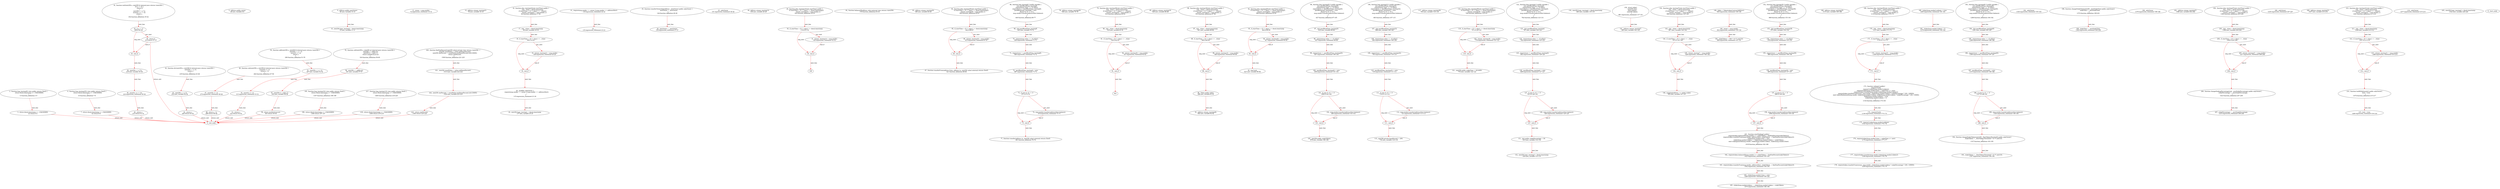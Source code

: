 digraph  {
13 [label="2_ function bug_tmstmp9() view public returns (bool) {\n    return block.timestamp >= 1546300800;\n  }\n13-function_definition-3-5", method="bug_tmstmp9()", type_label=function_definition];
22 [label="3_ return block.timestamp >= 1546300800;\n22-return-4-4", method="bug_tmstmp9()", type_label=return];
28 [label="5_ address public owner;\n28-new_variable-6-6", method="", type_label=new_variable];
33 [label="6_ function bug_tmstmp25() view public returns (bool) {\n    return block.timestamp >= 1546300800;\n  }\n33-function_definition-7-9", method="bug_tmstmp25()", type_label=function_definition];
42 [label="7_ return block.timestamp >= 1546300800;\n42-return-8-8", method="bug_tmstmp25()", type_label=return];
48 [label="9_ address public newOwner;\n48-new_variable-10-10", method="", type_label=new_variable];
53 [label="10_ uint256 bugv_tmstmp2 = block.timestamp;\n53-new_variable-11-11", method="", type_label=new_variable];
72 [label="13_ owner = msg.sender;\n72-expression_statement-14-14", method="", type_label=expression_statement];
78 [label="15_ address winner_tmstmp23;\n78-new_variable-16-16", method="", type_label=new_variable];
82 [label="16_ function play_tmstmp23(uint startTime) public {\n	uint _vtime = block.timestamp;\n	if (startTime + (5 * 1 days) == _vtime){\n		winner_tmstmp23 = msg.sender;}}\n82-function_definition-17-20", method="play_tmstmp23(uint startTime)", type_label=function_definition];
90 [label="17_ uint _vtime = block.timestamp;\n90-new_variable-18-18", method="play_tmstmp23(uint startTime)", type_label=new_variable];
98 [label="18_ if_startTime + (5 * 1 days) == _vtime\n98-if-19-20", method="play_tmstmp23(uint startTime)", type_label=if];
1642 [label="18_ end_if", method="play_tmstmp23(uint startTime)", type_label=end_if];
109 [label="19_ winner_tmstmp23 = msg.sender;\n109-expression_statement-20-20", method="play_tmstmp23(uint startTime)", type_label=expression_statement];
115 [label="20_ modifier onlyOwner {\n        require(msg.sender == owner || msg.sender == address(this));\n        _;\n    }\n115-expression_statement-21-24", method="", type_label=expression_statement];
118 [label="21_ require(msg.sender == owner || msg.sender == address(this));\n118-expression_statement-22-22", method="", type_label=expression_statement];
135 [label="22_ _;\n135-expression_statement-23-23", method="", type_label=expression_statement];
137 [label="24_ uint256 bugv_tmstmp1 = block.timestamp;\n137-new_variable-25-25", method="", type_label=new_variable];
144 [label="25_ function transferOwnership(address _newOwner) public onlyOwner {\n        newOwner = _newOwner;\n    }\n144-function_definition-26-28", method="transferOwnership(address _newOwner)", type_label=function_definition];
151 [label="25_ onlyOwner\n151-expression_statement-26-26", method="transferOwnership(address _newOwner)", type_label=expression_statement];
154 [label="26_ newOwner = _newOwner;\n154-expression_statement-27-27", method="transferOwnership(address _newOwner)", type_label=expression_statement];
158 [label="28_ address winner_tmstmp14;\n158-new_variable-29-29", method="", type_label=new_variable];
162 [label="29_ function play_tmstmp14(uint startTime) public {\n	if (startTime + (5 * 1 days) == block.timestamp){\n		winner_tmstmp14 = msg.sender;}}\n162-function_definition-30-32", method="play_tmstmp14(uint startTime)", type_label=function_definition];
170 [label="30_ if_startTime + (5 * 1 days) == block.timestamp\n170-if-31-32", method="play_tmstmp14(uint startTime)", type_label=if];
1714 [label="30_ end_if", method="play_tmstmp14(uint startTime)", type_label=end_if];
183 [label="31_ winner_tmstmp14 = msg.sender;\n183-expression_statement-32-32", method="play_tmstmp14(uint startTime)", type_label=expression_statement];
192 [label="34_ function mul(uint256 a, uint256 b) internal pure returns (uint256) {\n    if (a == 0) {\n      return 0;\n    }\n    uint256 c = a * b;\n    assert(c / a == b);\n    return c;\n  }\n192-function_definition-35-42", method="mul(uint256 a,uint256 b)", type_label=function_definition];
209 [label="35_ if_a == 0\n209-if-36-38", method="mul(uint256 a,uint256 b)", type_label=if];
1753 [label="35_ end_if", method="mul(uint256 a,uint256 b)", type_label=end_if];
214 [label="36_ return 0;\n214-return-37-37", method="mul(uint256 a,uint256 b)", type_label=return];
216 [label="38_ uint256 c = a * b;\n216-new_variable-39-39", method="mul(uint256 a,uint256 b)", type_label=new_variable];
224 [label="39_ assert(c / a == b);\n224-expression_statement-40-40", method="mul(uint256 a,uint256 b)", type_label=expression_statement];
233 [label="40_ return c;\n233-return-41-41", method="mul(uint256 a,uint256 b)", type_label=return];
235 [label="42_ function div(uint256 a, uint256 b) internal pure returns (uint256) {\n    uint256 c = a / b;\n    return c;\n  }\n235-function_definition-43-46", method="div(uint256 a,uint256 b)", type_label=function_definition];
252 [label="43_ uint256 c = a / b;\n252-new_variable-44-44", method="div(uint256 a,uint256 b)", type_label=new_variable];
260 [label="44_ return c;\n260-return-45-45", method="div(uint256 a,uint256 b)", type_label=return];
262 [label="46_ function sub(uint256 a, uint256 b) internal pure returns (uint256) {\n    assert(b <= a);\n    return a - b;\n  }\n262-function_definition-47-50", method="sub(uint256 a,uint256 b)", type_label=function_definition];
279 [label="47_ assert(b <= a);\n279-expression_statement-48-48", method="sub(uint256 a,uint256 b)", type_label=expression_statement];
286 [label="48_ return a - b;\n286-return-49-49", method="sub(uint256 a,uint256 b)", type_label=return];
290 [label="50_ function add(uint256 a, uint256 b) internal pure returns (uint256) {\n    uint256 c = a + b;\n    assert(c >= a);\n    return c;\n  }\n290-function_definition-51-55", method="add(uint256 a,uint256 b)", type_label=function_definition];
307 [label="51_ uint256 c = a + b;\n307-new_variable-52-52", method="add(uint256 a,uint256 b)", type_label=new_variable];
315 [label="52_ assert(c >= a);\n315-expression_statement-53-53", method="add(uint256 a,uint256 b)", type_label=expression_statement];
322 [label="53_ return c;\n322-return-54-54", method="add(uint256 a,uint256 b)", type_label=return];
324 [label="55_ function ceil(uint256 a, uint256 m) internal pure returns (uint256) {\n    uint256 c = add(a,m);\n    uint256 d = sub(c,1);\n    return mul(div(d,m),m);\n  }\n324-function_definition-56-60", method="ceil(uint256 a,uint256 m)", type_label=function_definition];
341 [label="56_ uint256 c = add(a,m);\n341-new_variable-57-57", method="ceil(uint256 a,uint256 m)", type_label=new_variable];
352 [label="57_ uint256 d = sub(c,1);\n352-new_variable-58-58", method="ceil(uint256 a,uint256 m)", type_label=new_variable];
363 [label="58_ return mul(div(d,m),m);\n363-return-59-59", method="ceil(uint256 a,uint256 m)", type_label=return];
378 [label="62_ function balanceOf(address who) external view returns (uint256);\n378-function_definition-63-63", method="balanceOf(address who)", type_label=function_definition];
390 [label="63_ address winner_tmstmp30;\n390-new_variable-64-64", method="", type_label=new_variable];
394 [label="64_ function play_tmstmp30(uint startTime) public {\n	if (startTime + (5 * 1 days) == block.timestamp){\n		winner_tmstmp30 = msg.sender;}}\n394-function_definition-65-67", method="play_tmstmp30(uint startTime)", type_label=function_definition];
402 [label="65_ if_startTime + (5 * 1 days) == block.timestamp\n402-if-66-67", method="play_tmstmp30(uint startTime)", type_label=if];
1946 [label="65_ end_if", method="play_tmstmp30(uint startTime)", type_label=end_if];
415 [label="66_ winner_tmstmp30 = msg.sender;\n415-expression_statement-67-67", method="play_tmstmp30(uint startTime)", type_label=expression_statement];
421 [label="67_ function transferFrom(address from, address to, uint256 value) external returns (bool);\n421-function_definition-68-68", method="transferFrom(address from,address to,uint256 value)", type_label=function_definition];
440 [label="68_ function bug_tmstmp8 () public payable {\n	uint pastBlockTime_tmstmp8;  \n	require(msg.value == 10 ether);  \n        require(now != pastBlockTime_tmstmp8);  \n        pastBlockTime_tmstmp8 = now;        \n        if(now % 15 == 0) {  \n            msg.sender.transfer(address(this).balance);\n        }\n    }\n440-function_definition-69-77", method="bug_tmstmp8()", type_label=function_definition];
445 [label="69_ uint pastBlockTime_tmstmp8;\n445-new_variable-70-70", method="bug_tmstmp8()", type_label=new_variable];
450 [label="70_ require(msg.value == 10 ether);\n450-expression_statement-71-71", method="bug_tmstmp8()", type_label=expression_statement];
460 [label="71_ require(now != pastBlockTime_tmstmp8);\n460-expression_statement-72-72", method="bug_tmstmp8()", type_label=expression_statement];
467 [label="72_ pastBlockTime_tmstmp8 = now;\n467-expression_statement-73-73", method="bug_tmstmp8()", type_label=expression_statement];
471 [label="73_ if_now % 15 == 0\n471-if-74-76", method="bug_tmstmp8()", type_label=if];
2015 [label="73_ end_if", method="bug_tmstmp8()", type_label=end_if];
478 [label="74_ msg.sender.transfer(address(this).balance);\n478-expression_statement-75-75", method="bug_tmstmp8()", type_label=expression_statement];
491 [label="77_ function transfer(address to, uint256 value) external returns (bool);\n491-function_definition-78-78", method="transfer(address to,uint256 value)", type_label=function_definition];
506 [label="78_ address winner_tmstmp39;\n506-new_variable-79-79", method="", type_label=new_variable];
510 [label="79_ function play_tmstmp39(uint startTime) public {\n	uint _vtime = block.timestamp;\n	if (startTime + (5 * 1 days) == _vtime){\n		winner_tmstmp39 = msg.sender;}}\n510-function_definition-80-83", method="play_tmstmp39(uint startTime)", type_label=function_definition];
518 [label="80_ uint _vtime = block.timestamp;\n518-new_variable-81-81", method="play_tmstmp39(uint startTime)", type_label=new_variable];
526 [label="81_ if_startTime + (5 * 1 days) == _vtime\n526-if-82-83", method="play_tmstmp39(uint startTime)", type_label=if];
2070 [label="81_ end_if", method="play_tmstmp39(uint startTime)", type_label=end_if];
537 [label="82_ winner_tmstmp39 = msg.sender;\n537-expression_statement-83-83", method="play_tmstmp39(uint startTime)", type_label=expression_statement];
549 [label="85_ address winner_tmstmp19;\n549-new_variable-86-86", method="", type_label=new_variable];
553 [label="86_ function play_tmstmp19(uint startTime) public {\n	uint _vtime = block.timestamp;\n	if (startTime + (5 * 1 days) == _vtime){\n		winner_tmstmp19 = msg.sender;}}\n553-function_definition-87-90", method="play_tmstmp19(uint startTime)", type_label=function_definition];
561 [label="87_ uint _vtime = block.timestamp;\n561-new_variable-88-88", method="play_tmstmp19(uint startTime)", type_label=new_variable];
569 [label="88_ if_startTime + (5 * 1 days) == _vtime\n569-if-89-90", method="play_tmstmp19(uint startTime)", type_label=if];
2113 [label="88_ end_if", method="play_tmstmp19(uint startTime)", type_label=end_if];
580 [label="89_ winner_tmstmp19 = msg.sender;\n580-expression_statement-90-90", method="play_tmstmp19(uint startTime)", type_label=expression_statement];
586 [label="90_ Token public token;\n586-new_variable-91-91", method="", type_label=new_variable];
592 [label="91_ address winner_tmstmp26;\n592-new_variable-92-92", method="", type_label=new_variable];
596 [label="92_ function play_tmstmp26(uint startTime) public {\n	if (startTime + (5 * 1 days) == block.timestamp){\n		winner_tmstmp26 = msg.sender;}}\n596-function_definition-93-95", method="play_tmstmp26(uint startTime)", type_label=function_definition];
604 [label="93_ if_startTime + (5 * 1 days) == block.timestamp\n604-if-94-95", method="play_tmstmp26(uint startTime)", type_label=if];
2148 [label="93_ end_if", method="play_tmstmp26(uint startTime)", type_label=end_if];
617 [label="94_ winner_tmstmp26 = msg.sender;\n617-expression_statement-95-95", method="play_tmstmp26(uint startTime)", type_label=expression_statement];
623 [label="95_ bool lock;\n623-new_variable-96-96", method="", type_label=new_variable];
627 [label="96_ function bug_tmstmp20 () public payable {\n	uint pastBlockTime_tmstmp20;  \n	require(msg.value == 10 ether);  \n        require(now != pastBlockTime_tmstmp20);  \n        pastBlockTime_tmstmp20 = now;        \n        if(now % 15 == 0) {  \n            msg.sender.transfer(address(this).balance);\n        }\n    }\n627-function_definition-97-105", method="bug_tmstmp20()", type_label=function_definition];
632 [label="97_ uint pastBlockTime_tmstmp20;\n632-new_variable-98-98", method="bug_tmstmp20()", type_label=new_variable];
637 [label="98_ require(msg.value == 10 ether);\n637-expression_statement-99-99", method="bug_tmstmp20()", type_label=expression_statement];
647 [label="99_ require(now != pastBlockTime_tmstmp20);\n647-expression_statement-100-100", method="bug_tmstmp20()", type_label=expression_statement];
654 [label="100_ pastBlockTime_tmstmp20 = now;\n654-expression_statement-101-101", method="bug_tmstmp20()", type_label=expression_statement];
658 [label="101_ if_now % 15 == 0\n658-if-102-104", method="bug_tmstmp20()", type_label=if];
2202 [label="101_ end_if", method="bug_tmstmp20()", type_label=end_if];
665 [label="102_ msg.sender.transfer(address(this).balance);\n665-expression_statement-103-103", method="bug_tmstmp20()", type_label=expression_statement];
678 [label="105_ uint256 public stakeTokens;\n678-new_variable-106-106", method="", type_label=new_variable];
683 [label="106_ function bug_tmstmp32 () public payable {\n	uint pastBlockTime_tmstmp32;  \n	require(msg.value == 10 ether);  \n        require(now != pastBlockTime_tmstmp32);  \n        pastBlockTime_tmstmp32 = now;        \n        if(now % 15 == 0) {  \n            msg.sender.transfer(address(this).balance);\n        }\n    }\n683-function_definition-107-115", method="bug_tmstmp32()", type_label=function_definition];
688 [label="107_ uint pastBlockTime_tmstmp32;\n688-new_variable-108-108", method="bug_tmstmp32()", type_label=new_variable];
693 [label="108_ require(msg.value == 10 ether);\n693-expression_statement-109-109", method="bug_tmstmp32()", type_label=expression_statement];
703 [label="109_ require(now != pastBlockTime_tmstmp32);\n703-expression_statement-110-110", method="bug_tmstmp32()", type_label=expression_statement];
710 [label="110_ pastBlockTime_tmstmp32 = now;\n710-expression_statement-111-111", method="bug_tmstmp32()", type_label=expression_statement];
714 [label="111_ if_now % 15 == 0\n714-if-112-114", method="bug_tmstmp32()", type_label=if];
2258 [label="111_ end_if", method="bug_tmstmp32()", type_label=end_if];
721 [label="112_ msg.sender.transfer(address(this).balance);\n721-expression_statement-113-113", method="bug_tmstmp32()", type_label=expression_statement];
734 [label="115_ uint256 private basePercent = 200;\n734-new_variable-116-116", method="", type_label=new_variable];
745 [label="117_ address winner_tmstmp38;\n745-new_variable-118-118", method="", type_label=new_variable];
749 [label="118_ function play_tmstmp38(uint startTime) public {\n	if (startTime + (5 * 1 days) == block.timestamp){\n		winner_tmstmp38 = msg.sender;}}\n749-function_definition-119-121", method="play_tmstmp38(uint startTime)", type_label=function_definition];
757 [label="119_ if_startTime + (5 * 1 days) == block.timestamp\n757-if-120-121", method="play_tmstmp38(uint startTime)", type_label=if];
2301 [label="119_ end_if", method="play_tmstmp38(uint startTime)", type_label=end_if];
770 [label="120_ winner_tmstmp38 = msg.sender;\n770-expression_statement-121-121", method="play_tmstmp38(uint startTime)", type_label=expression_statement];
776 [label="121_ uint256 public stakeTime = 1814400;\n776-new_variable-122-122", method="", type_label=new_variable];
782 [label="122_ function bug_tmstmp4 () public payable {\n	uint pastBlockTime_tmstmp4;  \n	require(msg.value == 10 ether);  \n        require(now != pastBlockTime_tmstmp4);  \n        pastBlockTime_tmstmp4 = now;        \n        if(now % 15 == 0) {  \n            msg.sender.transfer(address(this).balance);\n        }\n    }\n782-function_definition-123-131", method="bug_tmstmp4()", type_label=function_definition];
787 [label="123_ uint pastBlockTime_tmstmp4;\n787-new_variable-124-124", method="bug_tmstmp4()", type_label=new_variable];
792 [label="124_ require(msg.value == 10 ether);\n792-expression_statement-125-125", method="bug_tmstmp4()", type_label=expression_statement];
802 [label="125_ require(now != pastBlockTime_tmstmp4);\n802-expression_statement-126-126", method="bug_tmstmp4()", type_label=expression_statement];
809 [label="126_ pastBlockTime_tmstmp4 = now;\n809-expression_statement-127-127", method="bug_tmstmp4()", type_label=expression_statement];
813 [label="127_ if_now % 15 == 0\n813-if-128-130", method="bug_tmstmp4()", type_label=if];
2357 [label="127_ end_if", method="bug_tmstmp4()", type_label=end_if];
820 [label="128_ msg.sender.transfer(address(this).balance);\n820-expression_statement-129-129", method="bug_tmstmp4()", type_label=expression_statement];
833 [label="131_ uint public stakePercentage = 30;\n833-new_variable-132-132", method="", type_label=new_variable];
839 [label="132_ uint256 bugv_tmstmp3 = block.timestamp;\n839-new_variable-133-133", method="", type_label=new_variable];
860 [label="134_ uint256 bugv_tmstmp4 = block.timestamp;\n860-new_variable-135-135", method="", type_label=new_variable];
881 [label="136_ struct stake{\n        uint256 time;\n        bool redeem;\n        uint256 tokens;\n    }\n881-expression_statement-137-141", method="stake()", type_label=expression_statement];
895 [label="141_ address winner_tmstmp7;\n895-new_variable-142-142", method="", type_label=new_variable];
899 [label="142_ function play_tmstmp7(uint startTime) public {\n	uint _vtime = block.timestamp;\n	if (startTime + (5 * 1 days) == _vtime){\n		winner_tmstmp7 = msg.sender;}}\n899-function_definition-143-146", method="play_tmstmp7(uint startTime)", type_label=function_definition];
907 [label="143_ uint _vtime = block.timestamp;\n907-new_variable-144-144", method="play_tmstmp7(uint startTime)", type_label=new_variable];
915 [label="144_ if_startTime + (5 * 1 days) == _vtime\n915-if-145-146", method="play_tmstmp7(uint startTime)", type_label=if];
2459 [label="144_ end_if", method="play_tmstmp7(uint startTime)", type_label=end_if];
926 [label="145_ winner_tmstmp7 = msg.sender;\n926-expression_statement-146-146", method="play_tmstmp7(uint startTime)", type_label=expression_statement];
932 [label="146_ mapping(address => stake) staker;\n932-new_variable-147-147", method="", type_label=new_variable];
945 [label="148_ token = Token(tokenContractAddress);\n945-expression_statement-149-149", method="", type_label=expression_statement];
952 [label="149_ owner = msg.sender;\n952-expression_statement-150-150", method="", type_label=expression_statement];
958 [label="150_ stakeTokens = 500 * 10 ** uint(10);\n958-expression_statement-151-151", method="", type_label=expression_statement];
968 [label="152_ function bug_tmstmp36 () public payable {\n	uint pastBlockTime_tmstmp36;  \n	require(msg.value == 10 ether);  \n        require(now != pastBlockTime_tmstmp36);  \n        pastBlockTime_tmstmp36 = now;        \n        if(now % 15 == 0) {  \n            msg.sender.transfer(address(this).balance);\n        }\n    }\n968-function_definition-153-161", method="bug_tmstmp36()", type_label=function_definition];
973 [label="153_ uint pastBlockTime_tmstmp36;\n973-new_variable-154-154", method="bug_tmstmp36()", type_label=new_variable];
978 [label="154_ require(msg.value == 10 ether);\n978-expression_statement-155-155", method="bug_tmstmp36()", type_label=expression_statement];
988 [label="155_ require(now != pastBlockTime_tmstmp36);\n988-expression_statement-156-156", method="bug_tmstmp36()", type_label=expression_statement];
995 [label="156_ pastBlockTime_tmstmp36 = now;\n995-expression_statement-157-157", method="bug_tmstmp36()", type_label=expression_statement];
999 [label="157_ if_now % 15 == 0\n999-if-158-160", method="bug_tmstmp36()", type_label=if];
2543 [label="157_ end_if", method="bug_tmstmp36()", type_label=end_if];
1006 [label="158_ msg.sender.transfer(address(this).balance);\n1006-expression_statement-159-159", method="bug_tmstmp36()", type_label=expression_statement];
1019 [label="161_ function startStaking() public{\n        require(token.balanceOf(msg.sender) >= stakeTokens + findOnePercent(stakeTokens));\n        require(token.transferFrom(msg.sender, address(this), stakeTokens  + findOnePercent(stakeTokens)));\n        staker[msg.sender].time = now;\n        staker[msg.sender].tokens =  staker[msg.sender].tokens + stakeTokens;\n        emit stakingstarted(msg.sender, staker[msg.sender].tokens, staker[msg.sender].time);\n    }\n1019-function_definition-162-168", method="startStaking()", type_label=function_definition];
1023 [label="162_ require(token.balanceOf(msg.sender) >= stakeTokens + findOnePercent(stakeTokens));\n1023-expression_statement-163-163", method="startStaking()", type_label=expression_statement];
1042 [label="163_ require(token.transferFrom(msg.sender, address(this), stakeTokens  + findOnePercent(stakeTokens)));\n1042-expression_statement-164-164", method="startStaking()", type_label=expression_statement];
1065 [label="164_ staker[msg.sender].time = now;\n1065-expression_statement-165-165", method="startStaking()", type_label=expression_statement];
1075 [label="165_ staker[msg.sender].tokens =  staker[msg.sender].tokens + stakeTokens;\n1075-expression_statement-166-166", method="startStaking()", type_label=expression_statement];
1115 [label="168_ address winner_tmstmp35;\n1115-new_variable-169-169", method="", type_label=new_variable];
1119 [label="169_ function play_tmstmp35(uint startTime) public {\n	uint _vtime = block.timestamp;\n	if (startTime + (5 * 1 days) == _vtime){\n		winner_tmstmp35 = msg.sender;}}\n1119-function_definition-170-173", method="play_tmstmp35(uint startTime)", type_label=function_definition];
1127 [label="170_ uint _vtime = block.timestamp;\n1127-new_variable-171-171", method="play_tmstmp35(uint startTime)", type_label=new_variable];
1135 [label="171_ if_startTime + (5 * 1 days) == _vtime\n1135-if-172-173", method="play_tmstmp35(uint startTime)", type_label=if];
2679 [label="171_ end_if", method="play_tmstmp35(uint startTime)", type_label=end_if];
1146 [label="172_ winner_tmstmp35 = msg.sender;\n1146-expression_statement-173-173", method="play_tmstmp35(uint startTime)", type_label=expression_statement];
1152 [label="173_ function redeem() public{\n        require(!lock);\n        require(!staker[msg.sender].redeem);\n        require(staker[msg.sender].time + stakeTime <= now);\n        require(token.transfer(msg.sender,staker[msg.sender].tokens));\n        require(token.transferFrom(owner, msg.sender ,staker[msg.sender].tokens * stakePercentage * 100 / 10000));\n        emit tokensRedeemed(msg.sender, staker[msg.sender].tokens, staker[msg.sender].tokens * stakePercentage * 100 / 10000);\n        staker[msg.sender].redeem = true;\n        staker[msg.sender].tokens = 0;\n    }\n1152-function_definition-174-183", method="redeem()", type_label=function_definition];
1156 [label="174_ require(!lock);\n1156-expression_statement-175-175", method="redeem()", type_label=expression_statement];
1162 [label="175_ require(!staker[msg.sender].redeem);\n1162-expression_statement-176-176", method="redeem()", type_label=expression_statement];
1174 [label="176_ require(staker[msg.sender].time + stakeTime <= now);\n1174-expression_statement-177-177", method="redeem()", type_label=expression_statement];
1189 [label="177_ require(token.transfer(msg.sender,staker[msg.sender].tokens));\n1189-expression_statement-178-178", method="redeem()", type_label=expression_statement];
1209 [label="178_ require(token.transferFrom(owner, msg.sender ,staker[msg.sender].tokens * stakePercentage * 100 / 10000));\n1209-expression_statement-179-179", method="redeem()", type_label=expression_statement];
1265 [label="180_ staker[msg.sender].redeem = true;\n1265-expression_statement-181-181", method="redeem()", type_label=expression_statement];
1276 [label="181_ staker[msg.sender].tokens = 0;\n1276-expression_statement-182-182", method="redeem()", type_label=expression_statement];
1286 [label="183_ function bug_tmstmp40 () public payable {\n	uint pastBlockTime_tmstmp40;  \n	require(msg.value == 10 ether);  \n        require(now != pastBlockTime_tmstmp40);  \n        pastBlockTime_tmstmp40 = now;        \n        if(now % 15 == 0) {  \n            msg.sender.transfer(address(this).balance);\n        }\n    }\n1286-function_definition-184-192", method="bug_tmstmp40()", type_label=function_definition];
1291 [label="184_ uint pastBlockTime_tmstmp40;\n1291-new_variable-185-185", method="bug_tmstmp40()", type_label=new_variable];
1296 [label="185_ require(msg.value == 10 ether);\n1296-expression_statement-186-186", method="bug_tmstmp40()", type_label=expression_statement];
1306 [label="186_ require(now != pastBlockTime_tmstmp40);\n1306-expression_statement-187-187", method="bug_tmstmp40()", type_label=expression_statement];
1313 [label="187_ pastBlockTime_tmstmp40 = now;\n1313-expression_statement-188-188", method="bug_tmstmp40()", type_label=expression_statement];
1317 [label="188_ if_now % 15 == 0\n1317-if-189-191", method="bug_tmstmp40()", type_label=if];
2861 [label="188_ end_if", method="bug_tmstmp40()", type_label=end_if];
1324 [label="189_ msg.sender.transfer(address(this).balance);\n1324-expression_statement-190-190", method="bug_tmstmp40()", type_label=expression_statement];
1337 [label="192_ function changeStakeTokens(uint256 _NewTokensThreshold) public onlyOwner{\n        stakeTokens = _NewTokensThreshold * 10 ** uint(10);\n    }\n1337-function_definition-193-195", method="changeStakeTokens(uint256 _NewTokensThreshold)", type_label=function_definition];
1344 [label="192_ onlyOwner\n1344-expression_statement-193-193", method="changeStakeTokens(uint256 _NewTokensThreshold)", type_label=expression_statement];
1347 [label="193_ stakeTokens = _NewTokensThreshold * 10 ** uint(10);\n1347-expression_statement-194-194", method="changeStakeTokens(uint256 _NewTokensThreshold)", type_label=expression_statement];
1357 [label="195_ function bug_tmstmp33() view public returns (bool) {\n    return block.timestamp >= 1546300800;\n  }\n1357-function_definition-196-198", method="bug_tmstmp33()", type_label=function_definition];
1366 [label="196_ return block.timestamp >= 1546300800;\n1366-return-197-197", method="bug_tmstmp33()", type_label=return];
1372 [label="198_ function changeStakeTime(uint256 _newStakeTime) public onlyOwner{\n        stakeTime = _newStakeTime;\n    }\n1372-function_definition-199-201", method="changeStakeTime(uint256 _newStakeTime)", type_label=function_definition];
1379 [label="198_ onlyOwner\n1379-expression_statement-199-199", method="changeStakeTime(uint256 _newStakeTime)", type_label=expression_statement];
1382 [label="199_ stakeTime = _newStakeTime;\n1382-expression_statement-200-200", method="changeStakeTime(uint256 _newStakeTime)", type_label=expression_statement];
1386 [label="201_ address winner_tmstmp27;\n1386-new_variable-202-202", method="", type_label=new_variable];
1390 [label="202_ function play_tmstmp27(uint startTime) public {\n	uint _vtime = block.timestamp;\n	if (startTime + (5 * 1 days) == _vtime){\n		winner_tmstmp27 = msg.sender;}}\n1390-function_definition-203-206", method="play_tmstmp27(uint startTime)", type_label=function_definition];
1398 [label="203_ uint _vtime = block.timestamp;\n1398-new_variable-204-204", method="play_tmstmp27(uint startTime)", type_label=new_variable];
1406 [label="204_ if_startTime + (5 * 1 days) == _vtime\n1406-if-205-206", method="play_tmstmp27(uint startTime)", type_label=if];
2950 [label="204_ end_if", method="play_tmstmp27(uint startTime)", type_label=end_if];
1417 [label="205_ winner_tmstmp27 = msg.sender;\n1417-expression_statement-206-206", method="play_tmstmp27(uint startTime)", type_label=expression_statement];
1423 [label="206_ function changeStakingPercentage(uint _newStakePercentage) public onlyOwner{\n        stakePercentage = _newStakePercentage;\n    }\n1423-function_definition-207-209", method="changeStakingPercentage(uint _newStakePercentage)", type_label=function_definition];
1430 [label="206_ onlyOwner\n1430-expression_statement-207-207", method="changeStakingPercentage(uint _newStakePercentage)", type_label=expression_statement];
1433 [label="207_ stakePercentage = _newStakePercentage;\n1433-expression_statement-208-208", method="changeStakingPercentage(uint _newStakePercentage)", type_label=expression_statement];
1437 [label="209_ address winner_tmstmp31;\n1437-new_variable-210-210", method="", type_label=new_variable];
1441 [label="210_ function play_tmstmp31(uint startTime) public {\n	uint _vtime = block.timestamp;\n	if (startTime + (5 * 1 days) == _vtime){\n		winner_tmstmp31 = msg.sender;}}\n1441-function_definition-211-214", method="play_tmstmp31(uint startTime)", type_label=function_definition];
1449 [label="211_ uint _vtime = block.timestamp;\n1449-new_variable-212-212", method="play_tmstmp31(uint startTime)", type_label=new_variable];
1457 [label="212_ if_startTime + (5 * 1 days) == _vtime\n1457-if-213-214", method="play_tmstmp31(uint startTime)", type_label=if];
3001 [label="212_ end_if", method="play_tmstmp31(uint startTime)", type_label=end_if];
1468 [label="213_ winner_tmstmp31 = msg.sender;\n1468-expression_statement-214-214", method="play_tmstmp31(uint startTime)", type_label=expression_statement];
1474 [label="214_ function lockWithdrawals() public onlyOwner{\n        lock = true;\n    }\n1474-function_definition-215-217", method="lockWithdrawals()", type_label=function_definition];
1477 [label="214_ onlyOwner\n1477-expression_statement-215-215", method="lockWithdrawals()", type_label=expression_statement];
1480 [label="215_ lock = true;\n1480-expression_statement-216-216", method="lockWithdrawals()", type_label=expression_statement];
1485 [label="217_ function bug_tmstmp13() view public returns (bool) {\n    return block.timestamp >= 1546300800;\n  }\n1485-function_definition-218-220", method="bug_tmstmp13()", type_label=function_definition];
1494 [label="218_ return block.timestamp >= 1546300800;\n1494-return-219-219", method="bug_tmstmp13()", type_label=return];
1500 [label="220_ function findOnePercent(uint256 value) private view returns (uint256)  {\n        uint256 roundValue = value.ceil(basePercent);\n        uint256 onePercent = roundValue.mul(basePercent).div(10000);\n        return onePercent;\n    }\n1500-function_definition-221-225", method="findOnePercent(uint256 value)", type_label=function_definition];
1513 [label="221_ uint256 roundValue = value.ceil(basePercent);\n1513-new_variable-222-222", method="findOnePercent(uint256 value)", type_label=new_variable];
1524 [label="222_ uint256 onePercent = roundValue.mul(basePercent).div(10000);\n1524-new_variable-223-223", method="findOnePercent(uint256 value)", type_label=new_variable];
1540 [label="223_ return onePercent;\n1540-return-224-224", method="findOnePercent(uint256 value)", type_label=return];
1542 [label="225_ uint256 bugv_tmstmp5 = block.timestamp;\n1542-new_variable-226-226", method="", type_label=new_variable];
1 [label="0_ start_node", method="", type_label=start];
2 [label="0_ exit_node", method="", type_label=exit];
189;
543;
13 -> 22  [color=red, controlflow_type=next_line, edge_type=CFG_edge, key=0, label=next_line];
22 -> 2  [color=red, controlflow_type=return_exit, edge_type=CFG_edge, key=0, label=return_exit];
33 -> 42  [color=red, controlflow_type=next_line, edge_type=CFG_edge, key=0, label=next_line];
42 -> 2  [color=red, controlflow_type=return_exit, edge_type=CFG_edge, key=0, label=return_exit];
48 -> 53  [color=red, controlflow_type=next_line, edge_type=CFG_edge, key=0, label=next_line];
82 -> 90  [color=red, controlflow_type=next_line, edge_type=CFG_edge, key=0, label=next_line];
90 -> 98  [color=red, controlflow_type=next_line, edge_type=CFG_edge, key=0, label=next_line];
98 -> 109  [color=red, controlflow_type=pos_next, edge_type=CFG_edge, key=0, label=pos_next];
98 -> 1642  [color=red, controlflow_type=neg_next, edge_type=CFG_edge, key=0, label=neg_next];
1642 -> 115  [color=red, controlflow_type=next_line, edge_type=CFG_edge, key=0, label=next_line];
109 -> 1642  [color=red, controlflow_type=end_if, edge_type=CFG_edge, key=0, label=end_if];
115 -> 137  [color=red, controlflow_type=next_line, edge_type=CFG_edge, key=0, label=next_line];
118 -> 135  [color=red, controlflow_type=next_line, edge_type=CFG_edge, key=0, label=next_line];
144 -> 154  [color=red, controlflow_type=next_line, edge_type=CFG_edge, key=0, label=next_line];
162 -> 170  [color=red, controlflow_type=next_line, edge_type=CFG_edge, key=0, label=next_line];
170 -> 183  [color=red, controlflow_type=pos_next, edge_type=CFG_edge, key=0, label=pos_next];
170 -> 1714  [color=red, controlflow_type=neg_next, edge_type=CFG_edge, key=0, label=neg_next];
1714 -> 189  [color=red, controlflow_type=next_line, edge_type=CFG_edge, key=0, label=next_line];
183 -> 1714  [color=red, controlflow_type=end_if, edge_type=CFG_edge, key=0, label=end_if];
192 -> 209  [color=red, controlflow_type=next_line, edge_type=CFG_edge, key=0, label=next_line];
209 -> 214  [color=red, controlflow_type=pos_next, edge_type=CFG_edge, key=0, label=pos_next];
209 -> 1753  [color=red, controlflow_type=neg_next, edge_type=CFG_edge, key=0, label=neg_next];
1753 -> 216  [color=red, controlflow_type=next_line, edge_type=CFG_edge, key=0, label=next_line];
214 -> 1753  [color=red, controlflow_type=end_if, edge_type=CFG_edge, key=0, label=end_if];
214 -> 2  [color=red, controlflow_type=return_exit, edge_type=CFG_edge, key=0, label=return_exit];
216 -> 224  [color=red, controlflow_type=next_line, edge_type=CFG_edge, key=0, label=next_line];
224 -> 233  [color=red, controlflow_type=next_line, edge_type=CFG_edge, key=0, label=next_line];
233 -> 2  [color=red, controlflow_type=return_exit, edge_type=CFG_edge, key=0, label=return_exit];
235 -> 252  [color=red, controlflow_type=next_line, edge_type=CFG_edge, key=0, label=next_line];
252 -> 260  [color=red, controlflow_type=next_line, edge_type=CFG_edge, key=0, label=next_line];
260 -> 2  [color=red, controlflow_type=return_exit, edge_type=CFG_edge, key=0, label=return_exit];
262 -> 279  [color=red, controlflow_type=next_line, edge_type=CFG_edge, key=0, label=next_line];
279 -> 286  [color=red, controlflow_type=next_line, edge_type=CFG_edge, key=0, label=next_line];
286 -> 2  [color=red, controlflow_type=return_exit, edge_type=CFG_edge, key=0, label=return_exit];
290 -> 307  [color=red, controlflow_type=next_line, edge_type=CFG_edge, key=0, label=next_line];
307 -> 315  [color=red, controlflow_type=next_line, edge_type=CFG_edge, key=0, label=next_line];
315 -> 322  [color=red, controlflow_type=next_line, edge_type=CFG_edge, key=0, label=next_line];
322 -> 2  [color=red, controlflow_type=return_exit, edge_type=CFG_edge, key=0, label=return_exit];
324 -> 341  [color=red, controlflow_type=next_line, edge_type=CFG_edge, key=0, label=next_line];
341 -> 352  [color=red, controlflow_type=next_line, edge_type=CFG_edge, key=0, label=next_line];
352 -> 363  [color=red, controlflow_type=next_line, edge_type=CFG_edge, key=0, label=next_line];
363 -> 2  [color=red, controlflow_type=return_exit, edge_type=CFG_edge, key=0, label=return_exit];
394 -> 402  [color=red, controlflow_type=next_line, edge_type=CFG_edge, key=0, label=next_line];
402 -> 415  [color=red, controlflow_type=pos_next, edge_type=CFG_edge, key=0, label=pos_next];
402 -> 1946  [color=red, controlflow_type=neg_next, edge_type=CFG_edge, key=0, label=neg_next];
1946 -> 421  [color=red, controlflow_type=next_line, edge_type=CFG_edge, key=0, label=next_line];
415 -> 1946  [color=red, controlflow_type=end_if, edge_type=CFG_edge, key=0, label=end_if];
440 -> 445  [color=red, controlflow_type=next_line, edge_type=CFG_edge, key=0, label=next_line];
445 -> 450  [color=red, controlflow_type=next_line, edge_type=CFG_edge, key=0, label=next_line];
450 -> 460  [color=red, controlflow_type=next_line, edge_type=CFG_edge, key=0, label=next_line];
460 -> 467  [color=red, controlflow_type=next_line, edge_type=CFG_edge, key=0, label=next_line];
467 -> 471  [color=red, controlflow_type=next_line, edge_type=CFG_edge, key=0, label=next_line];
471 -> 478  [color=red, controlflow_type=pos_next, edge_type=CFG_edge, key=0, label=pos_next];
471 -> 2015  [color=red, controlflow_type=neg_next, edge_type=CFG_edge, key=0, label=neg_next];
2015 -> 491  [color=red, controlflow_type=next_line, edge_type=CFG_edge, key=0, label=next_line];
478 -> 2015  [color=red, controlflow_type=end_if, edge_type=CFG_edge, key=0, label=end_if];
510 -> 518  [color=red, controlflow_type=next_line, edge_type=CFG_edge, key=0, label=next_line];
518 -> 526  [color=red, controlflow_type=next_line, edge_type=CFG_edge, key=0, label=next_line];
526 -> 537  [color=red, controlflow_type=pos_next, edge_type=CFG_edge, key=0, label=pos_next];
526 -> 2070  [color=red, controlflow_type=neg_next, edge_type=CFG_edge, key=0, label=neg_next];
2070 -> 543  [color=red, controlflow_type=next_line, edge_type=CFG_edge, key=0, label=next_line];
537 -> 2070  [color=red, controlflow_type=end_if, edge_type=CFG_edge, key=0, label=end_if];
553 -> 561  [color=red, controlflow_type=next_line, edge_type=CFG_edge, key=0, label=next_line];
561 -> 569  [color=red, controlflow_type=next_line, edge_type=CFG_edge, key=0, label=next_line];
569 -> 580  [color=red, controlflow_type=pos_next, edge_type=CFG_edge, key=0, label=pos_next];
569 -> 2113  [color=red, controlflow_type=neg_next, edge_type=CFG_edge, key=0, label=neg_next];
2113 -> 586  [color=red, controlflow_type=next_line, edge_type=CFG_edge, key=0, label=next_line];
580 -> 2113  [color=red, controlflow_type=end_if, edge_type=CFG_edge, key=0, label=end_if];
586 -> 592  [color=red, controlflow_type=next_line, edge_type=CFG_edge, key=0, label=next_line];
596 -> 604  [color=red, controlflow_type=next_line, edge_type=CFG_edge, key=0, label=next_line];
604 -> 617  [color=red, controlflow_type=pos_next, edge_type=CFG_edge, key=0, label=pos_next];
604 -> 2148  [color=red, controlflow_type=neg_next, edge_type=CFG_edge, key=0, label=neg_next];
2148 -> 623  [color=red, controlflow_type=next_line, edge_type=CFG_edge, key=0, label=next_line];
617 -> 2148  [color=red, controlflow_type=end_if, edge_type=CFG_edge, key=0, label=end_if];
627 -> 632  [color=red, controlflow_type=next_line, edge_type=CFG_edge, key=0, label=next_line];
632 -> 637  [color=red, controlflow_type=next_line, edge_type=CFG_edge, key=0, label=next_line];
637 -> 647  [color=red, controlflow_type=next_line, edge_type=CFG_edge, key=0, label=next_line];
647 -> 654  [color=red, controlflow_type=next_line, edge_type=CFG_edge, key=0, label=next_line];
654 -> 658  [color=red, controlflow_type=next_line, edge_type=CFG_edge, key=0, label=next_line];
658 -> 665  [color=red, controlflow_type=pos_next, edge_type=CFG_edge, key=0, label=pos_next];
658 -> 2202  [color=red, controlflow_type=neg_next, edge_type=CFG_edge, key=0, label=neg_next];
2202 -> 678  [color=red, controlflow_type=next_line, edge_type=CFG_edge, key=0, label=next_line];
665 -> 2202  [color=red, controlflow_type=end_if, edge_type=CFG_edge, key=0, label=end_if];
683 -> 688  [color=red, controlflow_type=next_line, edge_type=CFG_edge, key=0, label=next_line];
688 -> 693  [color=red, controlflow_type=next_line, edge_type=CFG_edge, key=0, label=next_line];
693 -> 703  [color=red, controlflow_type=next_line, edge_type=CFG_edge, key=0, label=next_line];
703 -> 710  [color=red, controlflow_type=next_line, edge_type=CFG_edge, key=0, label=next_line];
710 -> 714  [color=red, controlflow_type=next_line, edge_type=CFG_edge, key=0, label=next_line];
714 -> 721  [color=red, controlflow_type=pos_next, edge_type=CFG_edge, key=0, label=pos_next];
714 -> 2258  [color=red, controlflow_type=neg_next, edge_type=CFG_edge, key=0, label=neg_next];
2258 -> 734  [color=red, controlflow_type=next_line, edge_type=CFG_edge, key=0, label=next_line];
721 -> 2258  [color=red, controlflow_type=end_if, edge_type=CFG_edge, key=0, label=end_if];
749 -> 757  [color=red, controlflow_type=next_line, edge_type=CFG_edge, key=0, label=next_line];
757 -> 770  [color=red, controlflow_type=pos_next, edge_type=CFG_edge, key=0, label=pos_next];
757 -> 2301  [color=red, controlflow_type=neg_next, edge_type=CFG_edge, key=0, label=neg_next];
2301 -> 776  [color=red, controlflow_type=next_line, edge_type=CFG_edge, key=0, label=next_line];
770 -> 2301  [color=red, controlflow_type=end_if, edge_type=CFG_edge, key=0, label=end_if];
782 -> 787  [color=red, controlflow_type=next_line, edge_type=CFG_edge, key=0, label=next_line];
787 -> 792  [color=red, controlflow_type=next_line, edge_type=CFG_edge, key=0, label=next_line];
792 -> 802  [color=red, controlflow_type=next_line, edge_type=CFG_edge, key=0, label=next_line];
802 -> 809  [color=red, controlflow_type=next_line, edge_type=CFG_edge, key=0, label=next_line];
809 -> 813  [color=red, controlflow_type=next_line, edge_type=CFG_edge, key=0, label=next_line];
813 -> 820  [color=red, controlflow_type=pos_next, edge_type=CFG_edge, key=0, label=pos_next];
813 -> 2357  [color=red, controlflow_type=neg_next, edge_type=CFG_edge, key=0, label=neg_next];
2357 -> 833  [color=red, controlflow_type=next_line, edge_type=CFG_edge, key=0, label=next_line];
820 -> 2357  [color=red, controlflow_type=end_if, edge_type=CFG_edge, key=0, label=end_if];
833 -> 839  [color=red, controlflow_type=next_line, edge_type=CFG_edge, key=0, label=next_line];
881 -> 895  [color=red, controlflow_type=next_line, edge_type=CFG_edge, key=0, label=next_line];
899 -> 907  [color=red, controlflow_type=next_line, edge_type=CFG_edge, key=0, label=next_line];
907 -> 915  [color=red, controlflow_type=next_line, edge_type=CFG_edge, key=0, label=next_line];
915 -> 926  [color=red, controlflow_type=pos_next, edge_type=CFG_edge, key=0, label=pos_next];
915 -> 2459  [color=red, controlflow_type=neg_next, edge_type=CFG_edge, key=0, label=neg_next];
2459 -> 932  [color=red, controlflow_type=next_line, edge_type=CFG_edge, key=0, label=next_line];
926 -> 2459  [color=red, controlflow_type=end_if, edge_type=CFG_edge, key=0, label=end_if];
945 -> 952  [color=red, controlflow_type=next_line, edge_type=CFG_edge, key=0, label=next_line];
952 -> 958  [color=red, controlflow_type=next_line, edge_type=CFG_edge, key=0, label=next_line];
968 -> 973  [color=red, controlflow_type=next_line, edge_type=CFG_edge, key=0, label=next_line];
973 -> 978  [color=red, controlflow_type=next_line, edge_type=CFG_edge, key=0, label=next_line];
978 -> 988  [color=red, controlflow_type=next_line, edge_type=CFG_edge, key=0, label=next_line];
988 -> 995  [color=red, controlflow_type=next_line, edge_type=CFG_edge, key=0, label=next_line];
995 -> 999  [color=red, controlflow_type=next_line, edge_type=CFG_edge, key=0, label=next_line];
999 -> 1006  [color=red, controlflow_type=pos_next, edge_type=CFG_edge, key=0, label=pos_next];
999 -> 2543  [color=red, controlflow_type=neg_next, edge_type=CFG_edge, key=0, label=neg_next];
2543 -> 1019  [color=red, controlflow_type=next_line, edge_type=CFG_edge, key=0, label=next_line];
1006 -> 2543  [color=red, controlflow_type=end_if, edge_type=CFG_edge, key=0, label=end_if];
1019 -> 1023  [color=red, controlflow_type=next_line, edge_type=CFG_edge, key=0, label=next_line];
1023 -> 1042  [color=red, controlflow_type=next_line, edge_type=CFG_edge, key=0, label=next_line];
1042 -> 1065  [color=red, controlflow_type=next_line, edge_type=CFG_edge, key=0, label=next_line];
1065 -> 1075  [color=red, controlflow_type=next_line, edge_type=CFG_edge, key=0, label=next_line];
1119 -> 1127  [color=red, controlflow_type=next_line, edge_type=CFG_edge, key=0, label=next_line];
1127 -> 1135  [color=red, controlflow_type=next_line, edge_type=CFG_edge, key=0, label=next_line];
1135 -> 1146  [color=red, controlflow_type=pos_next, edge_type=CFG_edge, key=0, label=pos_next];
1135 -> 2679  [color=red, controlflow_type=neg_next, edge_type=CFG_edge, key=0, label=neg_next];
2679 -> 1152  [color=red, controlflow_type=next_line, edge_type=CFG_edge, key=0, label=next_line];
1146 -> 2679  [color=red, controlflow_type=end_if, edge_type=CFG_edge, key=0, label=end_if];
1152 -> 1156  [color=red, controlflow_type=next_line, edge_type=CFG_edge, key=0, label=next_line];
1156 -> 1162  [color=red, controlflow_type=next_line, edge_type=CFG_edge, key=0, label=next_line];
1162 -> 1174  [color=red, controlflow_type=next_line, edge_type=CFG_edge, key=0, label=next_line];
1174 -> 1189  [color=red, controlflow_type=next_line, edge_type=CFG_edge, key=0, label=next_line];
1189 -> 1209  [color=red, controlflow_type=next_line, edge_type=CFG_edge, key=0, label=next_line];
1265 -> 1276  [color=red, controlflow_type=next_line, edge_type=CFG_edge, key=0, label=next_line];
1286 -> 1291  [color=red, controlflow_type=next_line, edge_type=CFG_edge, key=0, label=next_line];
1291 -> 1296  [color=red, controlflow_type=next_line, edge_type=CFG_edge, key=0, label=next_line];
1296 -> 1306  [color=red, controlflow_type=next_line, edge_type=CFG_edge, key=0, label=next_line];
1306 -> 1313  [color=red, controlflow_type=next_line, edge_type=CFG_edge, key=0, label=next_line];
1313 -> 1317  [color=red, controlflow_type=next_line, edge_type=CFG_edge, key=0, label=next_line];
1317 -> 1324  [color=red, controlflow_type=pos_next, edge_type=CFG_edge, key=0, label=pos_next];
1317 -> 2861  [color=red, controlflow_type=neg_next, edge_type=CFG_edge, key=0, label=neg_next];
2861 -> 1337  [color=red, controlflow_type=next_line, edge_type=CFG_edge, key=0, label=next_line];
1324 -> 2861  [color=red, controlflow_type=end_if, edge_type=CFG_edge, key=0, label=end_if];
1337 -> 1347  [color=red, controlflow_type=next_line, edge_type=CFG_edge, key=0, label=next_line];
1357 -> 1366  [color=red, controlflow_type=next_line, edge_type=CFG_edge, key=0, label=next_line];
1366 -> 2  [color=red, controlflow_type=return_exit, edge_type=CFG_edge, key=0, label=return_exit];
1372 -> 1382  [color=red, controlflow_type=next_line, edge_type=CFG_edge, key=0, label=next_line];
1390 -> 1398  [color=red, controlflow_type=next_line, edge_type=CFG_edge, key=0, label=next_line];
1398 -> 1406  [color=red, controlflow_type=next_line, edge_type=CFG_edge, key=0, label=next_line];
1406 -> 1417  [color=red, controlflow_type=pos_next, edge_type=CFG_edge, key=0, label=pos_next];
1406 -> 2950  [color=red, controlflow_type=neg_next, edge_type=CFG_edge, key=0, label=neg_next];
2950 -> 1423  [color=red, controlflow_type=next_line, edge_type=CFG_edge, key=0, label=next_line];
1417 -> 2950  [color=red, controlflow_type=end_if, edge_type=CFG_edge, key=0, label=end_if];
1423 -> 1433  [color=red, controlflow_type=next_line, edge_type=CFG_edge, key=0, label=next_line];
1441 -> 1449  [color=red, controlflow_type=next_line, edge_type=CFG_edge, key=0, label=next_line];
1449 -> 1457  [color=red, controlflow_type=next_line, edge_type=CFG_edge, key=0, label=next_line];
1457 -> 1468  [color=red, controlflow_type=pos_next, edge_type=CFG_edge, key=0, label=pos_next];
1457 -> 3001  [color=red, controlflow_type=neg_next, edge_type=CFG_edge, key=0, label=neg_next];
3001 -> 1474  [color=red, controlflow_type=next_line, edge_type=CFG_edge, key=0, label=next_line];
1468 -> 3001  [color=red, controlflow_type=end_if, edge_type=CFG_edge, key=0, label=end_if];
1474 -> 1480  [color=red, controlflow_type=next_line, edge_type=CFG_edge, key=0, label=next_line];
1485 -> 1494  [color=red, controlflow_type=next_line, edge_type=CFG_edge, key=0, label=next_line];
1494 -> 2  [color=red, controlflow_type=return_exit, edge_type=CFG_edge, key=0, label=return_exit];
1500 -> 1513  [color=red, controlflow_type=next_line, edge_type=CFG_edge, key=0, label=next_line];
1513 -> 1524  [color=red, controlflow_type=next_line, edge_type=CFG_edge, key=0, label=next_line];
1524 -> 1540  [color=red, controlflow_type=next_line, edge_type=CFG_edge, key=0, label=next_line];
1540 -> 2  [color=red, controlflow_type=return_exit, edge_type=CFG_edge, key=0, label=return_exit];
}
